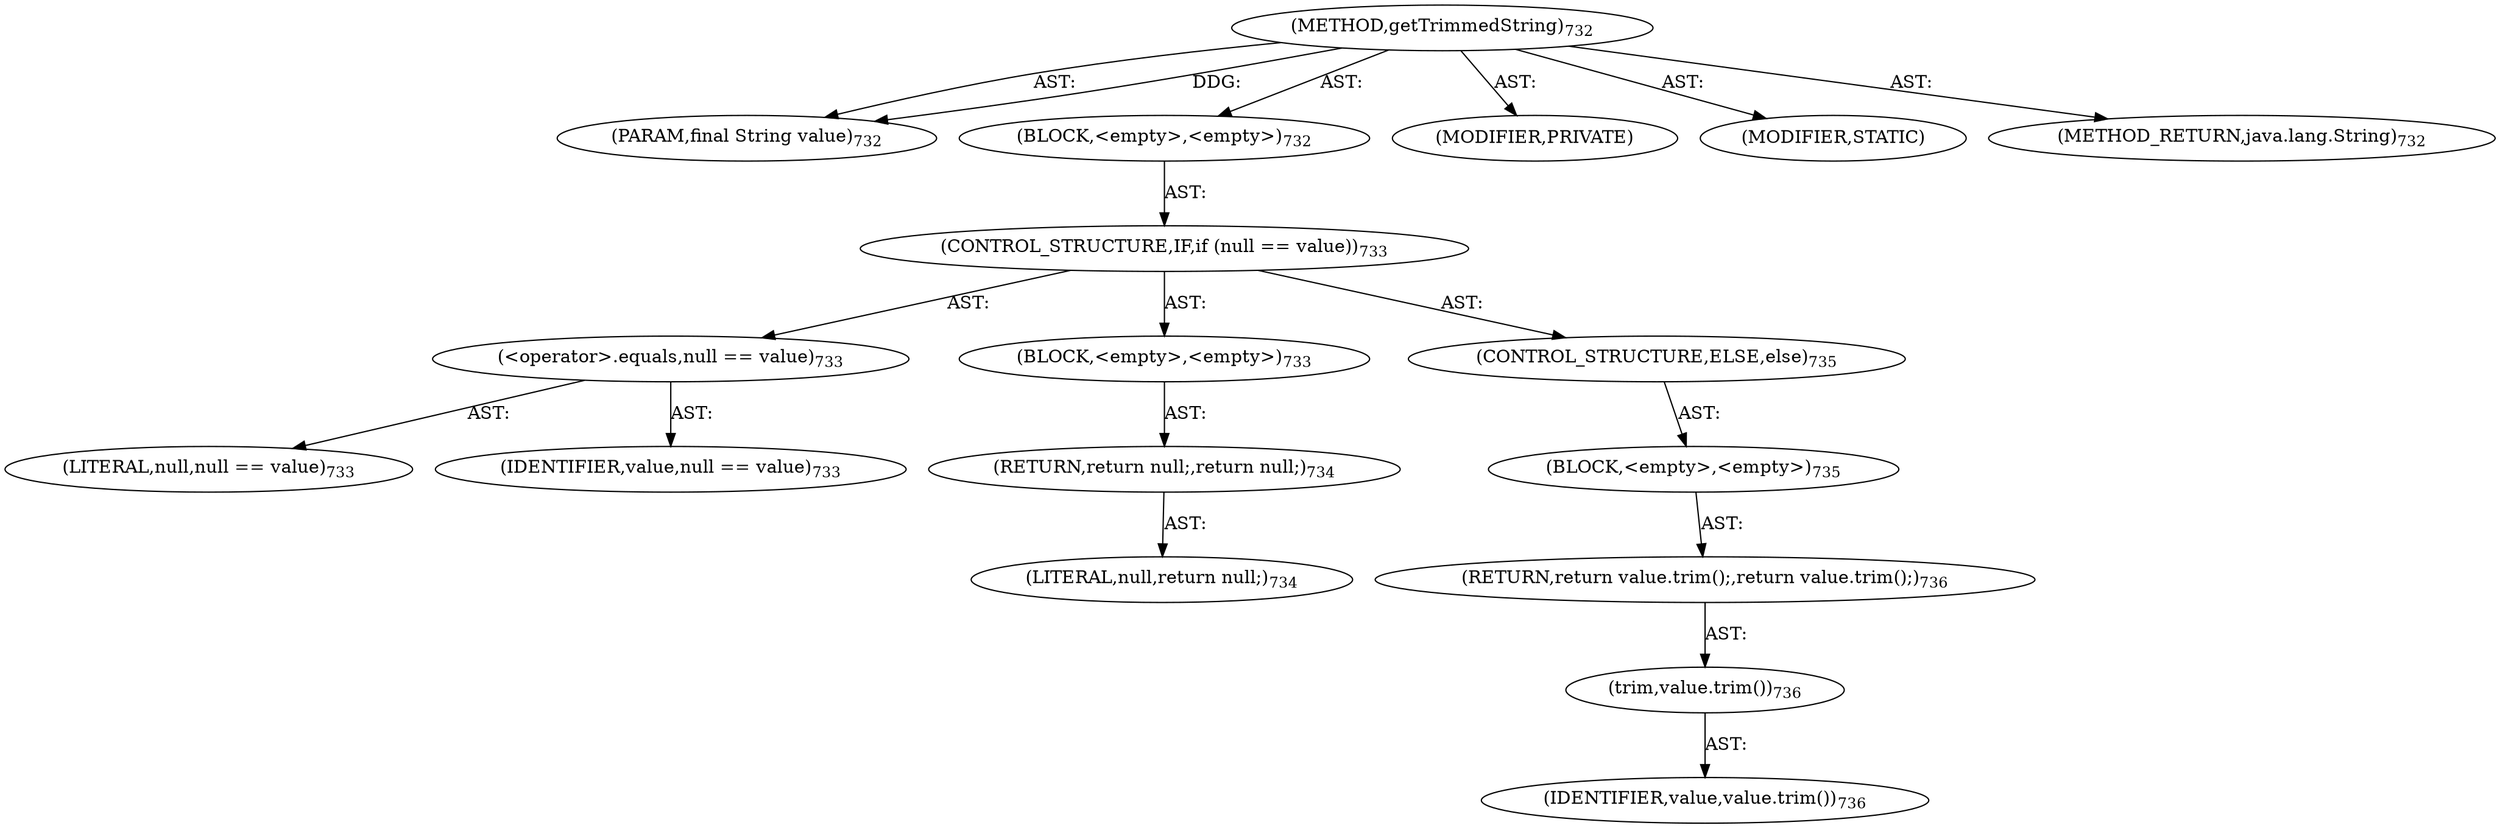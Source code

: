 digraph "getTrimmedString" {  
"111669149717" [label = <(METHOD,getTrimmedString)<SUB>732</SUB>> ]
"115964117032" [label = <(PARAM,final String value)<SUB>732</SUB>> ]
"25769803839" [label = <(BLOCK,&lt;empty&gt;,&lt;empty&gt;)<SUB>732</SUB>> ]
"47244640294" [label = <(CONTROL_STRUCTURE,IF,if (null == value))<SUB>733</SUB>> ]
"30064771403" [label = <(&lt;operator&gt;.equals,null == value)<SUB>733</SUB>> ]
"90194313267" [label = <(LITERAL,null,null == value)<SUB>733</SUB>> ]
"68719477039" [label = <(IDENTIFIER,value,null == value)<SUB>733</SUB>> ]
"25769803840" [label = <(BLOCK,&lt;empty&gt;,&lt;empty&gt;)<SUB>733</SUB>> ]
"146028888088" [label = <(RETURN,return null;,return null;)<SUB>734</SUB>> ]
"90194313268" [label = <(LITERAL,null,return null;)<SUB>734</SUB>> ]
"47244640295" [label = <(CONTROL_STRUCTURE,ELSE,else)<SUB>735</SUB>> ]
"25769803841" [label = <(BLOCK,&lt;empty&gt;,&lt;empty&gt;)<SUB>735</SUB>> ]
"146028888089" [label = <(RETURN,return value.trim();,return value.trim();)<SUB>736</SUB>> ]
"30064771404" [label = <(trim,value.trim())<SUB>736</SUB>> ]
"68719477040" [label = <(IDENTIFIER,value,value.trim())<SUB>736</SUB>> ]
"133143986253" [label = <(MODIFIER,PRIVATE)> ]
"133143986254" [label = <(MODIFIER,STATIC)> ]
"128849018901" [label = <(METHOD_RETURN,java.lang.String)<SUB>732</SUB>> ]
  "111669149717" -> "115964117032"  [ label = "AST: "] 
  "111669149717" -> "25769803839"  [ label = "AST: "] 
  "111669149717" -> "133143986253"  [ label = "AST: "] 
  "111669149717" -> "133143986254"  [ label = "AST: "] 
  "111669149717" -> "128849018901"  [ label = "AST: "] 
  "25769803839" -> "47244640294"  [ label = "AST: "] 
  "47244640294" -> "30064771403"  [ label = "AST: "] 
  "47244640294" -> "25769803840"  [ label = "AST: "] 
  "47244640294" -> "47244640295"  [ label = "AST: "] 
  "30064771403" -> "90194313267"  [ label = "AST: "] 
  "30064771403" -> "68719477039"  [ label = "AST: "] 
  "25769803840" -> "146028888088"  [ label = "AST: "] 
  "146028888088" -> "90194313268"  [ label = "AST: "] 
  "47244640295" -> "25769803841"  [ label = "AST: "] 
  "25769803841" -> "146028888089"  [ label = "AST: "] 
  "146028888089" -> "30064771404"  [ label = "AST: "] 
  "30064771404" -> "68719477040"  [ label = "AST: "] 
  "111669149717" -> "115964117032"  [ label = "DDG: "] 
}
